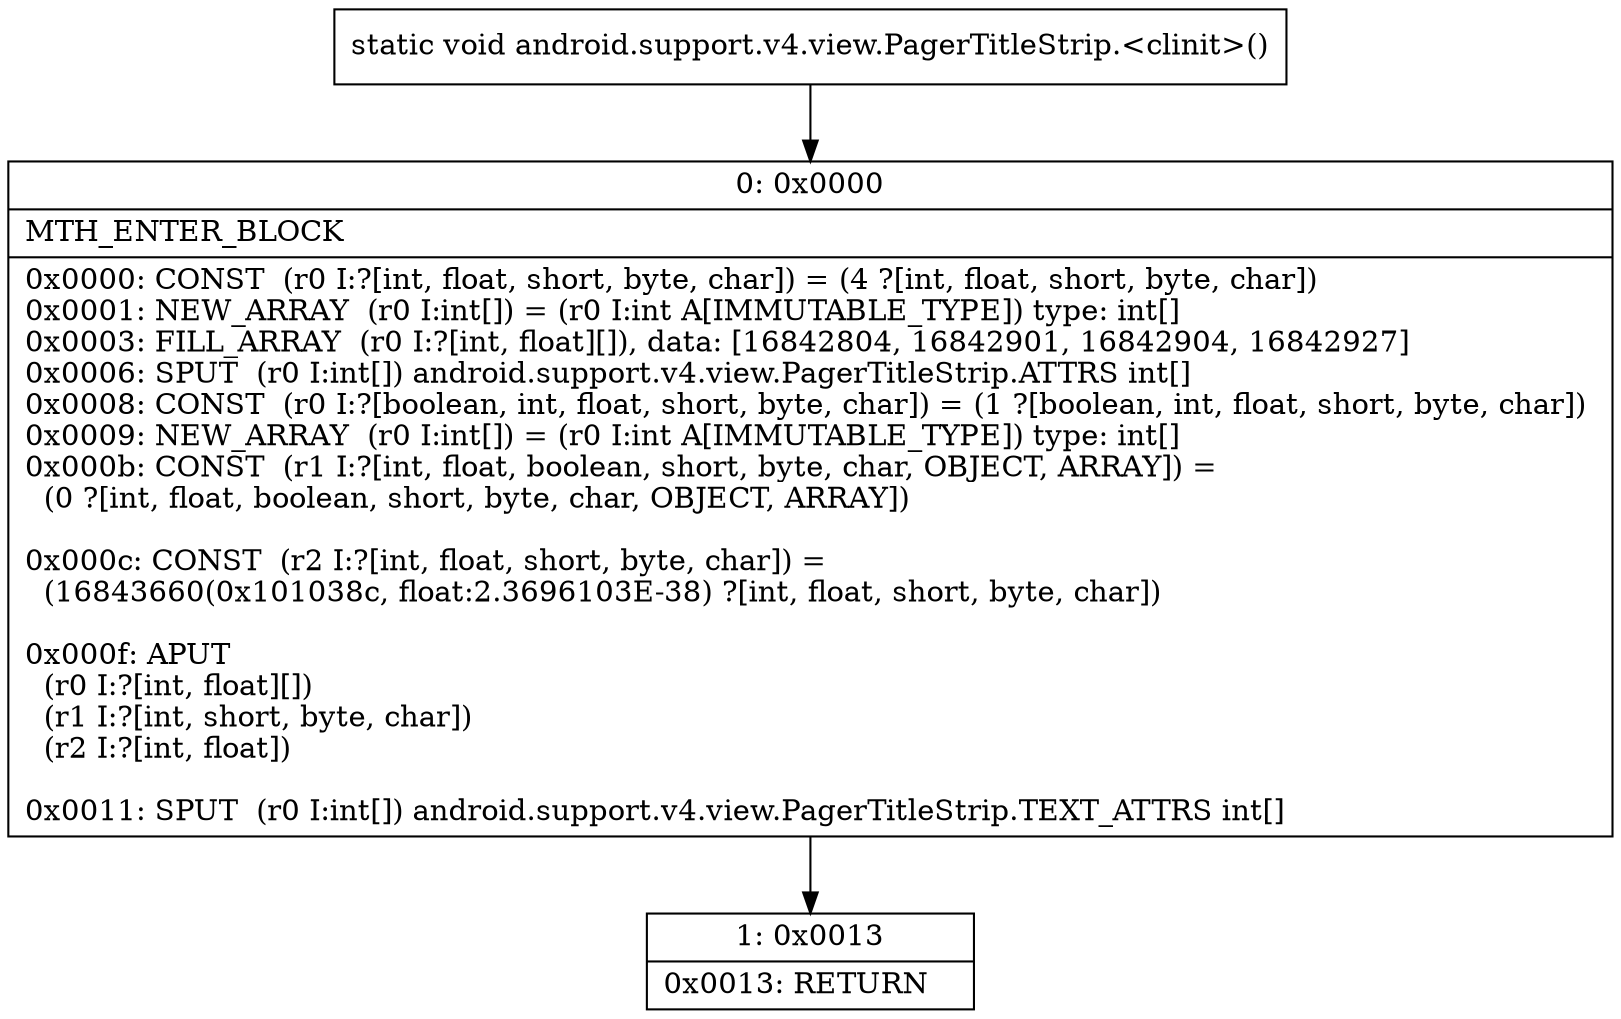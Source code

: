 digraph "CFG forandroid.support.v4.view.PagerTitleStrip.\<clinit\>()V" {
Node_0 [shape=record,label="{0\:\ 0x0000|MTH_ENTER_BLOCK\l|0x0000: CONST  (r0 I:?[int, float, short, byte, char]) = (4 ?[int, float, short, byte, char]) \l0x0001: NEW_ARRAY  (r0 I:int[]) = (r0 I:int A[IMMUTABLE_TYPE]) type: int[] \l0x0003: FILL_ARRAY  (r0 I:?[int, float][]), data: [16842804, 16842901, 16842904, 16842927] \l0x0006: SPUT  (r0 I:int[]) android.support.v4.view.PagerTitleStrip.ATTRS int[] \l0x0008: CONST  (r0 I:?[boolean, int, float, short, byte, char]) = (1 ?[boolean, int, float, short, byte, char]) \l0x0009: NEW_ARRAY  (r0 I:int[]) = (r0 I:int A[IMMUTABLE_TYPE]) type: int[] \l0x000b: CONST  (r1 I:?[int, float, boolean, short, byte, char, OBJECT, ARRAY]) = \l  (0 ?[int, float, boolean, short, byte, char, OBJECT, ARRAY])\l \l0x000c: CONST  (r2 I:?[int, float, short, byte, char]) = \l  (16843660(0x101038c, float:2.3696103E\-38) ?[int, float, short, byte, char])\l \l0x000f: APUT  \l  (r0 I:?[int, float][])\l  (r1 I:?[int, short, byte, char])\l  (r2 I:?[int, float])\l \l0x0011: SPUT  (r0 I:int[]) android.support.v4.view.PagerTitleStrip.TEXT_ATTRS int[] \l}"];
Node_1 [shape=record,label="{1\:\ 0x0013|0x0013: RETURN   \l}"];
MethodNode[shape=record,label="{static void android.support.v4.view.PagerTitleStrip.\<clinit\>() }"];
MethodNode -> Node_0;
Node_0 -> Node_1;
}

